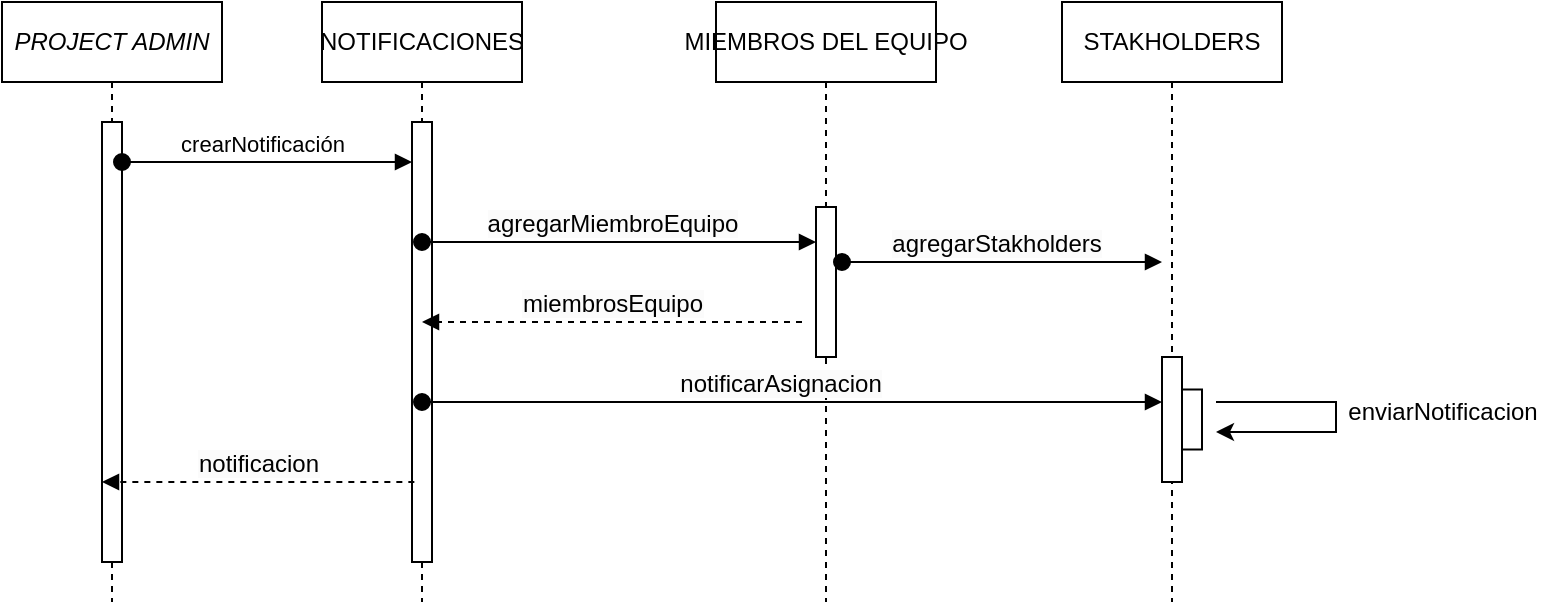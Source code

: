 <mxfile version="24.7.7" pages="2">
  <diagram name="DIAGRAMA DE SECUENCIA" id="fjpgwgDMnVqn8Z6JgLB4">
    <mxGraphModel dx="1111" dy="628" grid="1" gridSize="10" guides="1" tooltips="1" connect="1" arrows="1" fold="1" page="1" pageScale="1" pageWidth="827" pageHeight="1169" math="0" shadow="0">
      <root>
        <mxCell id="0" />
        <mxCell id="1" parent="0" />
        <mxCell id="EzJwgJsFdN6tnA4pP23m-1" value="NOTIFICACIONES" style="shape=umlLifeline;perimeter=lifelinePerimeter;whiteSpace=wrap;html=1;container=1;dropTarget=0;collapsible=0;recursiveResize=0;outlineConnect=0;portConstraint=eastwest;newEdgeStyle={&quot;curved&quot;:0,&quot;rounded&quot;:0};" parent="1" vertex="1">
          <mxGeometry x="380" y="10" width="100" height="300" as="geometry" />
        </mxCell>
        <mxCell id="EzJwgJsFdN6tnA4pP23m-4" value="" style="html=1;points=[[0,0,0,0,5],[0,1,0,0,-5],[1,0,0,0,5],[1,1,0,0,-5]];perimeter=orthogonalPerimeter;outlineConnect=0;targetShapes=umlLifeline;portConstraint=eastwest;newEdgeStyle={&quot;curved&quot;:0,&quot;rounded&quot;:0};" parent="EzJwgJsFdN6tnA4pP23m-1" vertex="1">
          <mxGeometry x="45" y="60" width="10" height="220" as="geometry" />
        </mxCell>
        <mxCell id="EzJwgJsFdN6tnA4pP23m-3" value="&lt;span style=&quot;text-wrap: nowrap;&quot;&gt;MIEMBROS DEL EQUIPO&lt;/span&gt;" style="shape=umlLifeline;perimeter=lifelinePerimeter;whiteSpace=wrap;html=1;container=1;dropTarget=0;collapsible=0;recursiveResize=0;outlineConnect=0;portConstraint=eastwest;newEdgeStyle={&quot;curved&quot;:0,&quot;rounded&quot;:0};" parent="1" vertex="1">
          <mxGeometry x="577" y="10" width="110" height="300" as="geometry" />
        </mxCell>
        <mxCell id="EzJwgJsFdN6tnA4pP23m-2" value="" style="html=1;points=[[0,0,0,0,5],[0,1,0,0,-5],[1,0,0,0,5],[1,1,0,0,-5]];perimeter=orthogonalPerimeter;outlineConnect=0;targetShapes=umlLifeline;portConstraint=eastwest;newEdgeStyle={&quot;curved&quot;:0,&quot;rounded&quot;:0};" parent="EzJwgJsFdN6tnA4pP23m-3" vertex="1">
          <mxGeometry x="50" y="102.5" width="10" height="75" as="geometry" />
        </mxCell>
        <mxCell id="EzJwgJsFdN6tnA4pP23m-5" value="&lt;span style=&quot;text-wrap: nowrap;&quot;&gt;&lt;i&gt;PROJECT ADMIN&lt;/i&gt;&lt;/span&gt;" style="shape=umlLifeline;perimeter=lifelinePerimeter;whiteSpace=wrap;html=1;container=1;dropTarget=0;collapsible=0;recursiveResize=0;outlineConnect=0;portConstraint=eastwest;newEdgeStyle={&quot;curved&quot;:0,&quot;rounded&quot;:0};" parent="1" vertex="1">
          <mxGeometry x="220" y="10" width="110" height="300" as="geometry" />
        </mxCell>
        <mxCell id="EzJwgJsFdN6tnA4pP23m-6" value="" style="html=1;points=[[0,0,0,0,5],[0,1,0,0,-5],[1,0,0,0,5],[1,1,0,0,-5]];perimeter=orthogonalPerimeter;outlineConnect=0;targetShapes=umlLifeline;portConstraint=eastwest;newEdgeStyle={&quot;curved&quot;:0,&quot;rounded&quot;:0};" parent="EzJwgJsFdN6tnA4pP23m-5" vertex="1">
          <mxGeometry x="50" y="60" width="10" height="220" as="geometry" />
        </mxCell>
        <mxCell id="EzJwgJsFdN6tnA4pP23m-7" value="crearNotificación" style="html=1;verticalAlign=bottom;startArrow=oval;startFill=1;endArrow=block;startSize=8;curved=0;rounded=0;" parent="1" source="EzJwgJsFdN6tnA4pP23m-6" target="EzJwgJsFdN6tnA4pP23m-4" edge="1">
          <mxGeometry x="-0.035" width="60" relative="1" as="geometry">
            <mxPoint x="280" y="110" as="sourcePoint" />
            <mxPoint x="579.5" y="110" as="targetPoint" />
            <mxPoint as="offset" />
            <Array as="points">
              <mxPoint x="400" y="90" />
            </Array>
          </mxGeometry>
        </mxCell>
        <mxCell id="EzJwgJsFdN6tnA4pP23m-8" value="&lt;span style=&quot;font-size: 12px; text-align: left; background-color: rgb(251, 251, 251);&quot;&gt;notificacion&lt;/span&gt;" style="html=1;verticalAlign=bottom;endArrow=block;curved=0;rounded=0;dashed=1;entryX=0.333;entryY=0.623;entryDx=0;entryDy=0;entryPerimeter=0;" parent="1" edge="1">
          <mxGeometry x="0.002" relative="1" as="geometry">
            <mxPoint x="426.17" y="250" as="sourcePoint" />
            <mxPoint x="270.0" y="250" as="targetPoint" />
            <mxPoint as="offset" />
          </mxGeometry>
        </mxCell>
        <mxCell id="EzJwgJsFdN6tnA4pP23m-12" value="&lt;span style=&quot;font-size: 12px; text-align: left; background-color: rgb(251, 251, 251);&quot;&gt;agregarMiembroEquipo&lt;/span&gt;" style="html=1;verticalAlign=bottom;startArrow=oval;startFill=1;endArrow=block;startSize=8;curved=0;rounded=0;" parent="1" target="EzJwgJsFdN6tnA4pP23m-2" edge="1">
          <mxGeometry x="-0.035" width="60" relative="1" as="geometry">
            <mxPoint x="430" y="130" as="sourcePoint" />
            <mxPoint x="575" y="130" as="targetPoint" />
            <mxPoint as="offset" />
          </mxGeometry>
        </mxCell>
        <mxCell id="EzJwgJsFdN6tnA4pP23m-14" value="&lt;span style=&quot;font-size: 12px; text-align: left; background-color: rgb(251, 251, 251);&quot;&gt;miembrosEquipo&lt;/span&gt;" style="html=1;verticalAlign=bottom;endArrow=block;curved=0;rounded=0;dashed=1;entryX=0.333;entryY=0.623;entryDx=0;entryDy=0;entryPerimeter=0;" parent="1" edge="1">
          <mxGeometry x="0.002" relative="1" as="geometry">
            <mxPoint x="620" y="170.0" as="sourcePoint" />
            <mxPoint x="430" y="170.0" as="targetPoint" />
            <mxPoint as="offset" />
          </mxGeometry>
        </mxCell>
        <mxCell id="EzJwgJsFdN6tnA4pP23m-15" value="&lt;div style=&quot;text-align: left;&quot;&gt;&lt;span style=&quot;font-size: 12px; background-color: rgb(251, 251, 251);&quot;&gt;notificarAsignacion&lt;/span&gt;&lt;br&gt;&lt;/div&gt;" style="html=1;verticalAlign=bottom;startArrow=oval;startFill=1;endArrow=block;startSize=8;curved=0;rounded=0;" parent="1" edge="1" target="EzJwgJsFdN6tnA4pP23m-17">
          <mxGeometry x="-0.035" width="60" relative="1" as="geometry">
            <mxPoint x="430" y="210" as="sourcePoint" />
            <mxPoint x="784.5" y="210" as="targetPoint" />
            <mxPoint as="offset" />
          </mxGeometry>
        </mxCell>
        <mxCell id="EzJwgJsFdN6tnA4pP23m-16" value="&lt;span style=&quot;text-wrap: nowrap;&quot;&gt;STAKHOLDERS&lt;/span&gt;" style="shape=umlLifeline;perimeter=lifelinePerimeter;whiteSpace=wrap;html=1;container=1;dropTarget=0;collapsible=0;recursiveResize=0;outlineConnect=0;portConstraint=eastwest;newEdgeStyle={&quot;curved&quot;:0,&quot;rounded&quot;:0};size=40;" parent="1" vertex="1">
          <mxGeometry x="750" y="10" width="110" height="300" as="geometry" />
        </mxCell>
        <mxCell id="EzJwgJsFdN6tnA4pP23m-17" value="" style="html=1;points=[[0,0,0,0,5],[0,1,0,0,-5],[1,0,0,0,5],[1,1,0,0,-5]];perimeter=orthogonalPerimeter;outlineConnect=0;targetShapes=umlLifeline;portConstraint=eastwest;newEdgeStyle={&quot;curved&quot;:0,&quot;rounded&quot;:0};" parent="EzJwgJsFdN6tnA4pP23m-16" vertex="1">
          <mxGeometry x="50" y="177.5" width="10" height="62.5" as="geometry" />
        </mxCell>
        <mxCell id="EzJwgJsFdN6tnA4pP23m-20" value="" style="html=1;points=[[0,0,0,0,5],[0,1,0,0,-5],[1,0,0,0,5],[1,1,0,0,-5]];perimeter=orthogonalPerimeter;outlineConnect=0;targetShapes=umlLifeline;portConstraint=eastwest;newEdgeStyle={&quot;curved&quot;:0,&quot;rounded&quot;:0};" parent="EzJwgJsFdN6tnA4pP23m-16" vertex="1">
          <mxGeometry x="60" y="193.75" width="10" height="30" as="geometry" />
        </mxCell>
        <mxCell id="EzJwgJsFdN6tnA4pP23m-22" value="" style="edgeStyle=orthogonalEdgeStyle;rounded=0;orthogonalLoop=1;jettySize=auto;html=1;curved=0;entryX=1;entryY=1;entryDx=0;entryDy=-5;entryPerimeter=0;" parent="1" edge="1">
          <mxGeometry relative="1" as="geometry">
            <mxPoint x="827" y="210" as="sourcePoint" />
            <mxPoint x="827" y="225" as="targetPoint" />
            <Array as="points">
              <mxPoint x="887" y="210" />
              <mxPoint x="887" y="225" />
            </Array>
          </mxGeometry>
        </mxCell>
        <mxCell id="EzJwgJsFdN6tnA4pP23m-23" value="enviarNotificacion" style="text;html=1;align=center;verticalAlign=middle;resizable=0;points=[];autosize=1;strokeColor=none;fillColor=none;" parent="1" vertex="1">
          <mxGeometry x="880" y="200" width="120" height="30" as="geometry" />
        </mxCell>
        <mxCell id="lLx--u4GZlYKPrD8kH5s-1" value="&lt;span style=&quot;font-size: 12px; text-align: left; background-color: rgb(251, 251, 251);&quot;&gt;agregarStakholders&lt;/span&gt;" style="html=1;verticalAlign=bottom;startArrow=oval;startFill=1;endArrow=block;startSize=8;curved=0;rounded=0;" edge="1" parent="1">
          <mxGeometry x="-0.035" width="60" relative="1" as="geometry">
            <mxPoint x="640" y="140" as="sourcePoint" />
            <mxPoint x="800" y="140" as="targetPoint" />
            <mxPoint as="offset" />
          </mxGeometry>
        </mxCell>
      </root>
    </mxGraphModel>
  </diagram>
  <diagram name="DIAGRAMA DE ACTVIDADES" id="GhVMxQDWdpH8cc16uy0N">
    <mxGraphModel dx="840" dy="942" grid="1" gridSize="10" guides="1" tooltips="1" connect="1" arrows="1" fold="1" page="1" pageScale="1" pageWidth="827" pageHeight="1169" math="0" shadow="0">
      <root>
        <mxCell id="0" />
        <mxCell id="1" parent="0" />
        <mxCell id="YPYp1lhYxCvcWvDYL5W9-1" value="Administrador de proyecto" style="swimlane;horizontal=0;whiteSpace=wrap;html=1;" parent="1" vertex="1">
          <mxGeometry x="930" y="190" width="1820" height="200" as="geometry" />
        </mxCell>
        <mxCell id="YPYp1lhYxCvcWvDYL5W9-2" value="" style="verticalLabelPosition=bottom;verticalAlign=top;html=1;shape=mxgraph.flowchart.on-page_reference;fillColor=#000000" parent="YPYp1lhYxCvcWvDYL5W9-1" vertex="1">
          <mxGeometry x="50" y="50" width="40" height="40" as="geometry" />
        </mxCell>
        <mxCell id="YPYp1lhYxCvcWvDYL5W9-3" value="Iniciar sesión en el sistema SSAP" style="rounded=1;whiteSpace=wrap;html=1;" parent="YPYp1lhYxCvcWvDYL5W9-1" vertex="1">
          <mxGeometry x="140" y="40" width="120" height="60" as="geometry" />
        </mxCell>
        <mxCell id="YPYp1lhYxCvcWvDYL5W9-4" value="" style="edgeStyle=orthogonalEdgeStyle;rounded=0;orthogonalLoop=1;jettySize=auto;html=1;" parent="YPYp1lhYxCvcWvDYL5W9-1" source="YPYp1lhYxCvcWvDYL5W9-2" target="YPYp1lhYxCvcWvDYL5W9-3" edge="1">
          <mxGeometry relative="1" as="geometry" />
        </mxCell>
        <mxCell id="4duGOKEmR_MfcdoMzJZN-23" style="edgeStyle=orthogonalEdgeStyle;rounded=0;orthogonalLoop=1;jettySize=auto;html=1;exitX=1;exitY=0.5;exitDx=0;exitDy=0;entryX=0;entryY=0.5;entryDx=0;entryDy=0;" parent="YPYp1lhYxCvcWvDYL5W9-1" source="YPYp1lhYxCvcWvDYL5W9-14" target="7qtSgZb_RUnTnzQGwKLB-1" edge="1">
          <mxGeometry relative="1" as="geometry" />
        </mxCell>
        <mxCell id="YPYp1lhYxCvcWvDYL5W9-14" value="Selecciona Paso 1" style="whiteSpace=wrap;html=1;" parent="YPYp1lhYxCvcWvDYL5W9-1" vertex="1">
          <mxGeometry x="700" y="40" width="120" height="60" as="geometry" />
        </mxCell>
        <mxCell id="YPYp1lhYxCvcWvDYL5W9-22" value="Seleccionar crear Notificación o recordatorio" style="rounded=1;whiteSpace=wrap;html=1;" parent="YPYp1lhYxCvcWvDYL5W9-1" vertex="1">
          <mxGeometry x="311" y="40" width="120" height="60" as="geometry" />
        </mxCell>
        <mxCell id="YPYp1lhYxCvcWvDYL5W9-21" value="" style="edgeStyle=orthogonalEdgeStyle;rounded=0;orthogonalLoop=1;jettySize=auto;html=1;entryX=0;entryY=0.5;entryDx=0;entryDy=0;" parent="YPYp1lhYxCvcWvDYL5W9-1" source="YPYp1lhYxCvcWvDYL5W9-22" edge="1">
          <mxGeometry relative="1" as="geometry">
            <mxPoint x="490" y="70" as="targetPoint" />
          </mxGeometry>
        </mxCell>
        <mxCell id="YPYp1lhYxCvcWvDYL5W9-23" value="" style="edgeStyle=orthogonalEdgeStyle;rounded=0;orthogonalLoop=1;jettySize=auto;html=1;" parent="YPYp1lhYxCvcWvDYL5W9-1" source="YPYp1lhYxCvcWvDYL5W9-3" target="YPYp1lhYxCvcWvDYL5W9-22" edge="1">
          <mxGeometry relative="1" as="geometry" />
        </mxCell>
        <mxCell id="4duGOKEmR_MfcdoMzJZN-24" style="edgeStyle=orthogonalEdgeStyle;rounded=0;orthogonalLoop=1;jettySize=auto;html=1;exitX=1;exitY=0.5;exitDx=0;exitDy=0;entryX=0;entryY=0.5;entryDx=0;entryDy=0;" parent="YPYp1lhYxCvcWvDYL5W9-1" source="7qtSgZb_RUnTnzQGwKLB-1" target="Q03DwwlBOR3yKNn8IUai-8" edge="1">
          <mxGeometry relative="1" as="geometry" />
        </mxCell>
        <mxCell id="7qtSgZb_RUnTnzQGwKLB-1" value="Selecciona Paso 2" style="whiteSpace=wrap;html=1;" parent="YPYp1lhYxCvcWvDYL5W9-1" vertex="1">
          <mxGeometry x="890" y="40" width="120" height="60" as="geometry" />
        </mxCell>
        <mxCell id="7qtSgZb_RUnTnzQGwKLB-9" value="Revisar y confrimar creacion de Notificación o recordatorio" style="whiteSpace=wrap;html=1;" parent="YPYp1lhYxCvcWvDYL5W9-1" vertex="1">
          <mxGeometry x="1362" y="40" width="120" height="60" as="geometry" />
        </mxCell>
        <mxCell id="Q03DwwlBOR3yKNn8IUai-11" style="edgeStyle=orthogonalEdgeStyle;rounded=0;orthogonalLoop=1;jettySize=auto;html=1;exitX=1;exitY=0.5;exitDx=0;exitDy=0;entryX=0;entryY=0.5;entryDx=0;entryDy=0;" parent="YPYp1lhYxCvcWvDYL5W9-1" source="Q03DwwlBOR3yKNn8IUai-8" target="7qtSgZb_RUnTnzQGwKLB-9" edge="1">
          <mxGeometry relative="1" as="geometry">
            <mxPoint x="1342" y="170" as="targetPoint" />
          </mxGeometry>
        </mxCell>
        <mxCell id="Q03DwwlBOR3yKNn8IUai-8" value="Selecciona Paso 3" style="whiteSpace=wrap;html=1;" parent="YPYp1lhYxCvcWvDYL5W9-1" vertex="1">
          <mxGeometry x="1102" y="40" width="120" height="60" as="geometry" />
        </mxCell>
        <mxCell id="No6h72y24u9i2tkKlLvF-10" style="edgeStyle=orthogonalEdgeStyle;rounded=0;orthogonalLoop=1;jettySize=auto;html=1;exitX=1;exitY=0.5;exitDx=0;exitDy=0;entryX=0;entryY=0.5;entryDx=0;entryDy=0;" edge="1" parent="YPYp1lhYxCvcWvDYL5W9-1" source="No6h72y24u9i2tkKlLvF-9" target="YPYp1lhYxCvcWvDYL5W9-14">
          <mxGeometry relative="1" as="geometry" />
        </mxCell>
        <mxCell id="No6h72y24u9i2tkKlLvF-9" value="Visualiza una serie de pasos" style="rounded=1;whiteSpace=wrap;html=1;" vertex="1" parent="YPYp1lhYxCvcWvDYL5W9-1">
          <mxGeometry x="490" y="40" width="120" height="60" as="geometry" />
        </mxCell>
        <mxCell id="4duGOKEmR_MfcdoMzJZN-1" value="SSAP&amp;nbsp;" style="swimlane;horizontal=0;whiteSpace=wrap;html=1;startSize=23;" parent="1" vertex="1">
          <mxGeometry x="930" y="714" width="1820" height="170" as="geometry" />
        </mxCell>
        <mxCell id="4duGOKEmR_MfcdoMzJZN-8" value="" style="ellipse;html=1;shape=endState;fillColor=#000000;strokeColor=#ff0000;" parent="4duGOKEmR_MfcdoMzJZN-1" vertex="1">
          <mxGeometry x="1752" y="50" width="40" height="40" as="geometry" />
        </mxCell>
        <mxCell id="4duGOKEmR_MfcdoMzJZN-12" style="edgeStyle=orthogonalEdgeStyle;rounded=0;orthogonalLoop=1;jettySize=auto;html=1;" parent="4duGOKEmR_MfcdoMzJZN-1" source="4duGOKEmR_MfcdoMzJZN-13" target="4duGOKEmR_MfcdoMzJZN-8" edge="1">
          <mxGeometry relative="1" as="geometry" />
        </mxCell>
        <mxCell id="4duGOKEmR_MfcdoMzJZN-13" value="Guarda en base de datos" style="whiteSpace=wrap;html=1;" parent="4duGOKEmR_MfcdoMzJZN-1" vertex="1">
          <mxGeometry x="1562" y="40" width="120" height="60" as="geometry" />
        </mxCell>
        <mxCell id="4duGOKEmR_MfcdoMzJZN-21" style="edgeStyle=orthogonalEdgeStyle;rounded=0;orthogonalLoop=1;jettySize=auto;html=1;exitX=1;exitY=0.5;exitDx=0;exitDy=0;" parent="4duGOKEmR_MfcdoMzJZN-1" source="YPYp1lhYxCvcWvDYL5W9-15" target="4duGOKEmR_MfcdoMzJZN-13" edge="1">
          <mxGeometry relative="1" as="geometry" />
        </mxCell>
        <mxCell id="YPYp1lhYxCvcWvDYL5W9-15" value="Envia notificacion de asignacion" style="whiteSpace=wrap;html=1;" parent="4duGOKEmR_MfcdoMzJZN-1" vertex="1">
          <mxGeometry x="1362" y="40" width="120" height="60" as="geometry" />
        </mxCell>
        <mxCell id="Q03DwwlBOR3yKNn8IUai-6" style="edgeStyle=orthogonalEdgeStyle;rounded=0;orthogonalLoop=1;jettySize=auto;html=1;exitX=0.5;exitY=1;exitDx=0;exitDy=0;entryX=0.5;entryY=0;entryDx=0;entryDy=0;" parent="1" source="7qtSgZb_RUnTnzQGwKLB-9" target="YPYp1lhYxCvcWvDYL5W9-15" edge="1">
          <mxGeometry relative="1" as="geometry" />
        </mxCell>
        <mxCell id="No6h72y24u9i2tkKlLvF-1" value="Miembros del Equipo" style="swimlane;horizontal=0;whiteSpace=wrap;html=1;startSize=23;" vertex="1" parent="1">
          <mxGeometry x="930" y="390" width="1820" height="170" as="geometry" />
        </mxCell>
        <mxCell id="No6h72y24u9i2tkKlLvF-2" style="edgeStyle=orthogonalEdgeStyle;rounded=0;orthogonalLoop=1;jettySize=auto;html=1;exitX=1;exitY=0.5;exitDx=0;exitDy=0;entryX=0;entryY=0.5;entryDx=0;entryDy=0;" edge="1" parent="No6h72y24u9i2tkKlLvF-1" source="No6h72y24u9i2tkKlLvF-3" target="No6h72y24u9i2tkKlLvF-5">
          <mxGeometry relative="1" as="geometry" />
        </mxCell>
        <mxCell id="No6h72y24u9i2tkKlLvF-3" value="Ingresa al Sistema" style="rounded=1;whiteSpace=wrap;html=1;" vertex="1" parent="No6h72y24u9i2tkKlLvF-1">
          <mxGeometry x="604" y="60" width="120" height="60" as="geometry" />
        </mxCell>
        <mxCell id="No6h72y24u9i2tkKlLvF-4" style="edgeStyle=orthogonalEdgeStyle;rounded=0;orthogonalLoop=1;jettySize=auto;html=1;exitX=1;exitY=0.5;exitDx=0;exitDy=0;entryX=0;entryY=0.5;entryDx=0;entryDy=0;" edge="1" parent="No6h72y24u9i2tkKlLvF-1" source="No6h72y24u9i2tkKlLvF-5" target="No6h72y24u9i2tkKlLvF-6">
          <mxGeometry relative="1" as="geometry" />
        </mxCell>
        <mxCell id="No6h72y24u9i2tkKlLvF-5" value="Visualiza las notificaciones y recordatorios" style="rounded=1;whiteSpace=wrap;html=1;" vertex="1" parent="No6h72y24u9i2tkKlLvF-1">
          <mxGeometry x="780" y="60" width="120" height="60" as="geometry" />
        </mxCell>
        <mxCell id="No6h72y24u9i2tkKlLvF-6" value="Confirma de Recibido" style="rounded=1;whiteSpace=wrap;html=1;" vertex="1" parent="No6h72y24u9i2tkKlLvF-1">
          <mxGeometry x="960" y="60" width="120" height="60" as="geometry" />
        </mxCell>
        <mxCell id="No6h72y24u9i2tkKlLvF-13" style="edgeStyle=orthogonalEdgeStyle;rounded=0;orthogonalLoop=1;jettySize=auto;html=1;exitX=1;exitY=0.5;exitDx=0;exitDy=0;entryX=0;entryY=0.5;entryDx=0;entryDy=0;" edge="1" parent="No6h72y24u9i2tkKlLvF-1" source="No6h72y24u9i2tkKlLvF-11" target="No6h72y24u9i2tkKlLvF-3">
          <mxGeometry relative="1" as="geometry" />
        </mxCell>
        <mxCell id="No6h72y24u9i2tkKlLvF-11" value="Recibe notificaciones o recordatorios" style="rounded=1;whiteSpace=wrap;html=1;" vertex="1" parent="No6h72y24u9i2tkKlLvF-1">
          <mxGeometry x="420" y="60" width="120" height="60" as="geometry" />
        </mxCell>
        <mxCell id="YPYp1lhYxCvcWvDYL5W9-17" value="Stakeholders" style="swimlane;horizontal=0;whiteSpace=wrap;html=1;startSize=23;" parent="1" vertex="1">
          <mxGeometry x="930" y="560" width="1820" height="154" as="geometry" />
        </mxCell>
        <mxCell id="Q03DwwlBOR3yKNn8IUai-12" style="edgeStyle=orthogonalEdgeStyle;rounded=0;orthogonalLoop=1;jettySize=auto;html=1;exitX=1;exitY=0.5;exitDx=0;exitDy=0;entryX=0;entryY=0.5;entryDx=0;entryDy=0;" parent="YPYp1lhYxCvcWvDYL5W9-17" source="Q03DwwlBOR3yKNn8IUai-3" target="Q03DwwlBOR3yKNn8IUai-4" edge="1">
          <mxGeometry relative="1" as="geometry" />
        </mxCell>
        <mxCell id="Q03DwwlBOR3yKNn8IUai-3" value="Ingresa al Sistema" style="rounded=1;whiteSpace=wrap;html=1;" parent="YPYp1lhYxCvcWvDYL5W9-17" vertex="1">
          <mxGeometry x="604" y="60" width="120" height="60" as="geometry" />
        </mxCell>
        <mxCell id="Q03DwwlBOR3yKNn8IUai-13" style="edgeStyle=orthogonalEdgeStyle;rounded=0;orthogonalLoop=1;jettySize=auto;html=1;exitX=1;exitY=0.5;exitDx=0;exitDy=0;entryX=0;entryY=0.5;entryDx=0;entryDy=0;" parent="YPYp1lhYxCvcWvDYL5W9-17" source="Q03DwwlBOR3yKNn8IUai-4" target="Q03DwwlBOR3yKNn8IUai-5" edge="1">
          <mxGeometry relative="1" as="geometry" />
        </mxCell>
        <mxCell id="Q03DwwlBOR3yKNn8IUai-4" value="Visualiza las notificaciones y recordatorios" style="rounded=1;whiteSpace=wrap;html=1;" parent="YPYp1lhYxCvcWvDYL5W9-17" vertex="1">
          <mxGeometry x="780" y="60" width="120" height="60" as="geometry" />
        </mxCell>
        <mxCell id="Q03DwwlBOR3yKNn8IUai-5" value="Confirma de Recibido" style="rounded=1;whiteSpace=wrap;html=1;" parent="YPYp1lhYxCvcWvDYL5W9-17" vertex="1">
          <mxGeometry x="960" y="60" width="120" height="60" as="geometry" />
        </mxCell>
        <mxCell id="No6h72y24u9i2tkKlLvF-14" style="edgeStyle=orthogonalEdgeStyle;rounded=0;orthogonalLoop=1;jettySize=auto;html=1;exitX=1;exitY=0.5;exitDx=0;exitDy=0;entryX=0;entryY=0.5;entryDx=0;entryDy=0;" edge="1" parent="YPYp1lhYxCvcWvDYL5W9-17" source="No6h72y24u9i2tkKlLvF-12" target="Q03DwwlBOR3yKNn8IUai-3">
          <mxGeometry relative="1" as="geometry" />
        </mxCell>
        <mxCell id="No6h72y24u9i2tkKlLvF-12" value="Recibe notificaciones o recordatorios" style="rounded=1;whiteSpace=wrap;html=1;" vertex="1" parent="YPYp1lhYxCvcWvDYL5W9-17">
          <mxGeometry x="420" y="60" width="120" height="60" as="geometry" />
        </mxCell>
        <mxCell id="4duGOKEmR_MfcdoMzJZN-25" style="edgeStyle=orthogonalEdgeStyle;rounded=0;orthogonalLoop=1;jettySize=auto;html=1;exitX=1;exitY=0.5;exitDx=0;exitDy=0;entryX=0.5;entryY=1;entryDx=0;entryDy=0;" parent="1" source="Q03DwwlBOR3yKNn8IUai-5" target="4duGOKEmR_MfcdoMzJZN-13" edge="1">
          <mxGeometry relative="1" as="geometry" />
        </mxCell>
        <mxCell id="No6h72y24u9i2tkKlLvF-8" style="edgeStyle=orthogonalEdgeStyle;rounded=0;orthogonalLoop=1;jettySize=auto;html=1;exitX=1;exitY=0.5;exitDx=0;exitDy=0;entryX=0.5;entryY=1;entryDx=0;entryDy=0;" edge="1" parent="1" source="No6h72y24u9i2tkKlLvF-6" target="4duGOKEmR_MfcdoMzJZN-13">
          <mxGeometry relative="1" as="geometry" />
        </mxCell>
      </root>
    </mxGraphModel>
  </diagram>
</mxfile>
